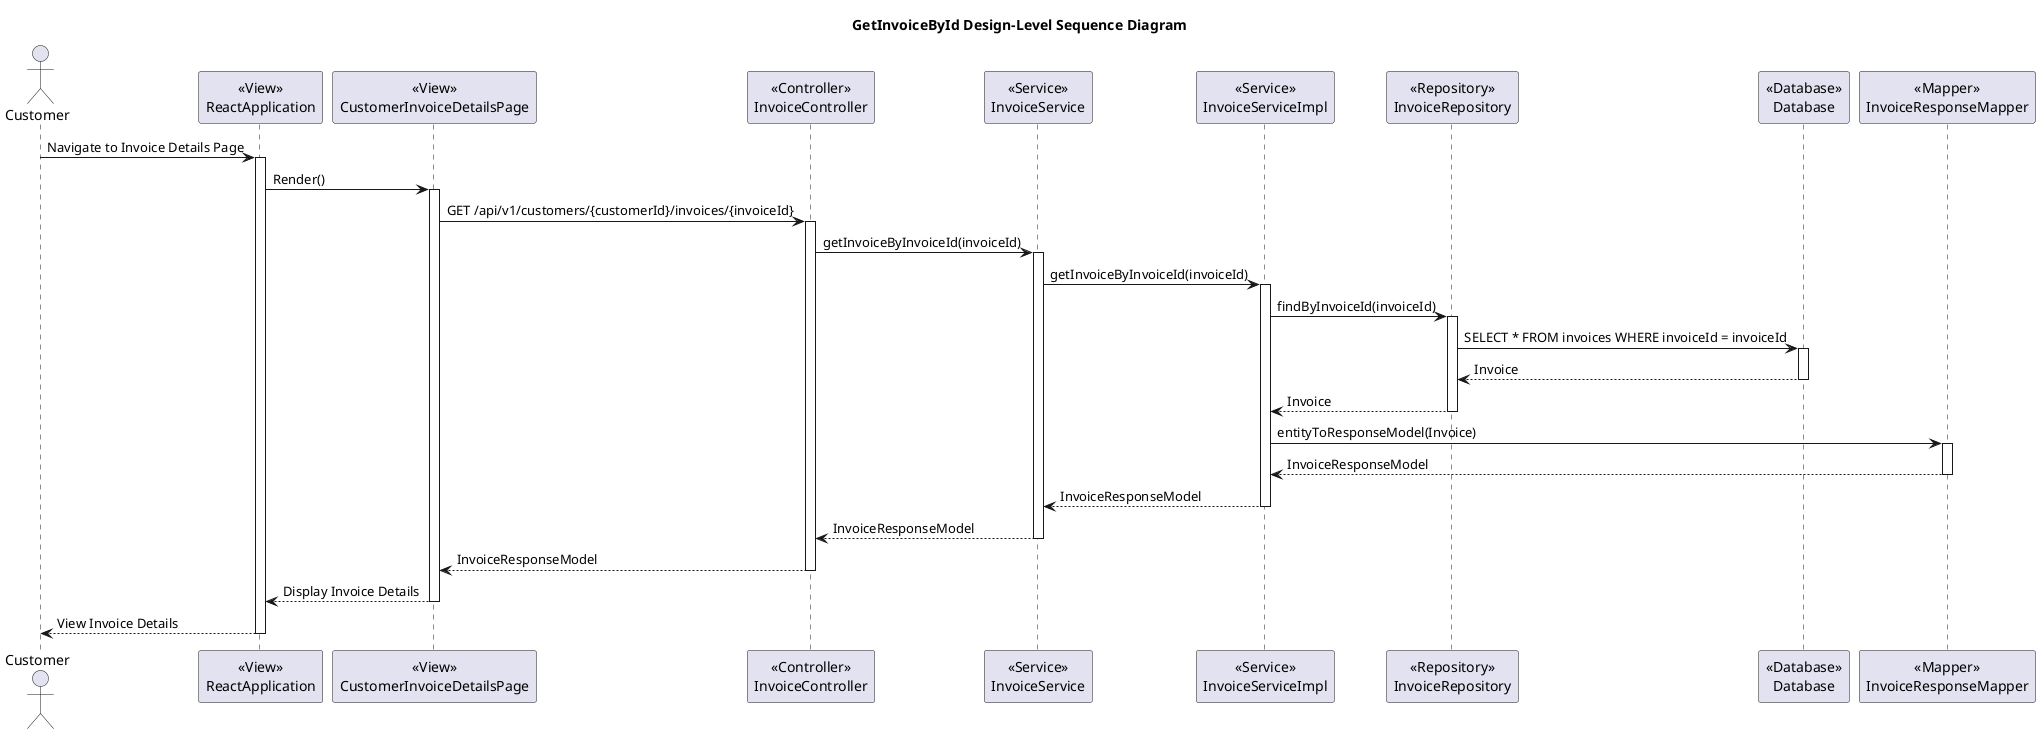 @startuml
title GetInvoiceById Design-Level Sequence Diagram

actor Customer

participant ReactApplication as "<<View>>\nReactApplication"
participant CustomerInvoiceDetailsPage as "<<View>>\nCustomerInvoiceDetailsPage"
participant InvoiceController as "<<Controller>>\nInvoiceController"
participant InvoiceService as "<<Service>>\nInvoiceService"
participant InvoiceServiceImpl as "<<Service>>\nInvoiceServiceImpl"
participant InvoiceRepository as "<<Repository>>\nInvoiceRepository"
participant Database as "<<Database>>\nDatabase"
participant InvoiceResponseMapper as "<<Mapper>>\nInvoiceResponseMapper"

Customer -> ReactApplication: Navigate to Invoice Details Page
activate ReactApplication

ReactApplication -> CustomerInvoiceDetailsPage: Render()
activate CustomerInvoiceDetailsPage

CustomerInvoiceDetailsPage -> InvoiceController: GET /api/v1/customers/{customerId}/invoices/{invoiceId}
activate InvoiceController

InvoiceController -> InvoiceService: getInvoiceByInvoiceId(invoiceId)
activate InvoiceService

InvoiceService -> InvoiceServiceImpl: getInvoiceByInvoiceId(invoiceId)
activate InvoiceServiceImpl

InvoiceServiceImpl -> InvoiceRepository: findByInvoiceId(invoiceId)
activate InvoiceRepository

InvoiceRepository -> Database: SELECT * FROM invoices WHERE invoiceId = invoiceId
activate Database

Database --> InvoiceRepository: Invoice
deactivate Database

InvoiceRepository --> InvoiceServiceImpl: Invoice
deactivate InvoiceRepository

InvoiceServiceImpl -> InvoiceResponseMapper: entityToResponseModel(Invoice)
activate InvoiceResponseMapper

InvoiceResponseMapper --> InvoiceServiceImpl: InvoiceResponseModel
deactivate InvoiceResponseMapper

InvoiceServiceImpl --> InvoiceService: InvoiceResponseModel
deactivate InvoiceServiceImpl

InvoiceService --> InvoiceController: InvoiceResponseModel
deactivate InvoiceService

InvoiceController --> CustomerInvoiceDetailsPage: InvoiceResponseModel
deactivate InvoiceController

CustomerInvoiceDetailsPage --> ReactApplication: Display Invoice Details
deactivate CustomerInvoiceDetailsPage

ReactApplication --> Customer: View Invoice Details
deactivate ReactApplication

@enduml

